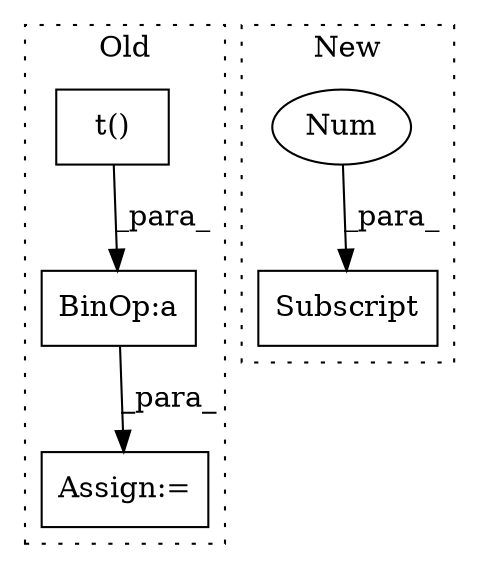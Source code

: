 digraph G {
subgraph cluster0 {
1 [label="t()" a="75" s="555" l="10" shape="box"];
4 [label="Assign:=" a="68" s="1037" l="3" shape="box"];
5 [label="BinOp:a" a="82" s="956" l="3" shape="box"];
label = "Old";
style="dotted";
}
subgraph cluster1 {
2 [label="Subscript" a="63" s="495,0" l="15,0" shape="box"];
3 [label="Num" a="76" s="508" l="1" shape="ellipse"];
label = "New";
style="dotted";
}
1 -> 5 [label="_para_"];
3 -> 2 [label="_para_"];
5 -> 4 [label="_para_"];
}